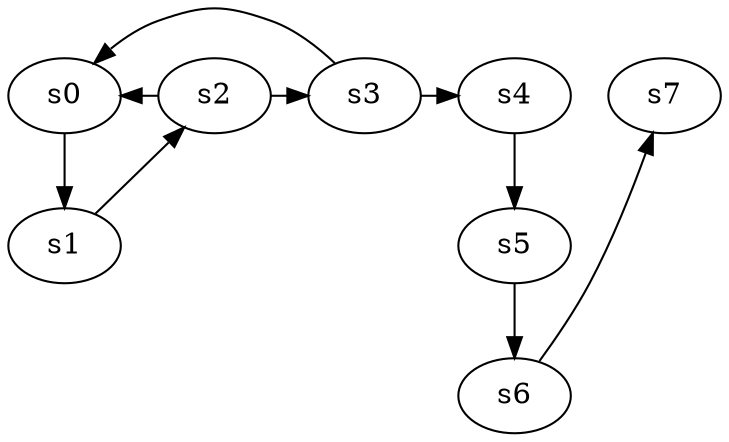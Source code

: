 digraph game_0085_chain_8 {
    s0 [name="s0", player=0, target=1];
    s1 [name="s1", player=1];
    s2 [name="s2", player=0];
    s3 [name="s3", player=1];
    s4 [name="s4", player=0, target=1];
    s5 [name="s5", player=1];
    s6 [name="s6", player=0];
    s7 [name="s7", player=1];

    s0 -> s1;
    s1 -> s2 [constraint="time == 2"];
    s2 -> s3 [constraint="time % 5 == 2"];
    s3 -> s4 [constraint="time == 0 || time == 2 || time == 12"];
    s4 -> s5;
    s5 -> s6;
    s6 -> s7 [constraint="time == 1 || time == 6 || time == 7 || time == 16 || time == 19"];
    s2 -> s0 [constraint="!(time % 3 == 0)"];
    s3 -> s0 [constraint="!(time % 3 == 0)"];
}
